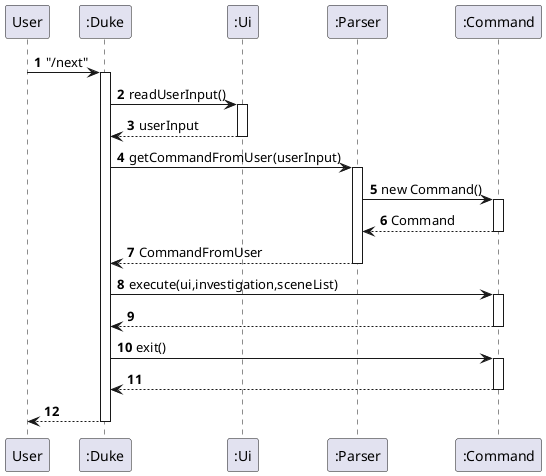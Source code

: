 @startuml
'https://plantuml.com/sequence-diagram

autonumber

User -> ":Duke": "/next"
activate ":Duke"
":Duke" -> ":Ui": readUserInput()
activate ":Ui"
":Duke" <-- ":Ui": userInput
deactivate ":Ui"
":Duke" -> ":Parser": getCommandFromUser(userInput)
activate ":Parser"
":Parser" -> ":Command": new Command()
activate ":Command"
":Parser" <-- ":Command": Command
deactivate ":Command"
":Duke" <-- ":Parser": CommandFromUser
deactivate ":Parser"
":Duke" -> ":Command": execute(ui,investigation,sceneList)
activate ":Command"
":Duke" <-- ":Command"
deactivate ":Command"
":Duke" -> ":Command": exit()
activate ":Command"
":Duke" <-- ":Command"
deactivate ":Command"
User <-- ":Duke"
deactivate ":Duke"

@enduml